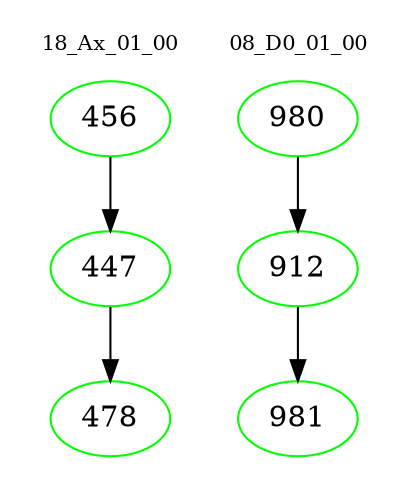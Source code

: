 digraph{
subgraph cluster_0 {
color = white
label = "18_Ax_01_00";
fontsize=10;
T0_456 [label="456", color="green"]
T0_456 -> T0_447 [color="black"]
T0_447 [label="447", color="green"]
T0_447 -> T0_478 [color="black"]
T0_478 [label="478", color="green"]
}
subgraph cluster_1 {
color = white
label = "08_D0_01_00";
fontsize=10;
T1_980 [label="980", color="green"]
T1_980 -> T1_912 [color="black"]
T1_912 [label="912", color="green"]
T1_912 -> T1_981 [color="black"]
T1_981 [label="981", color="green"]
}
}
